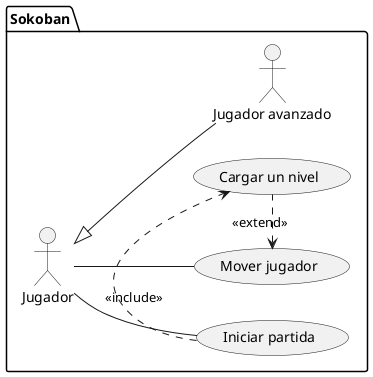 @startuml
left to right direction


package Sokoban {
actor Jugador
actor :Jugador avanzado: as Avn
Jugador <|-- Avn
Jugador -- (Iniciar partida)
(Iniciar partida) .> (Cargar un nivel) : <<include>>
Jugador -- (Mover jugador)
(Mover jugador) <. (Cargar un nivel) : <<extend>>
@enduml